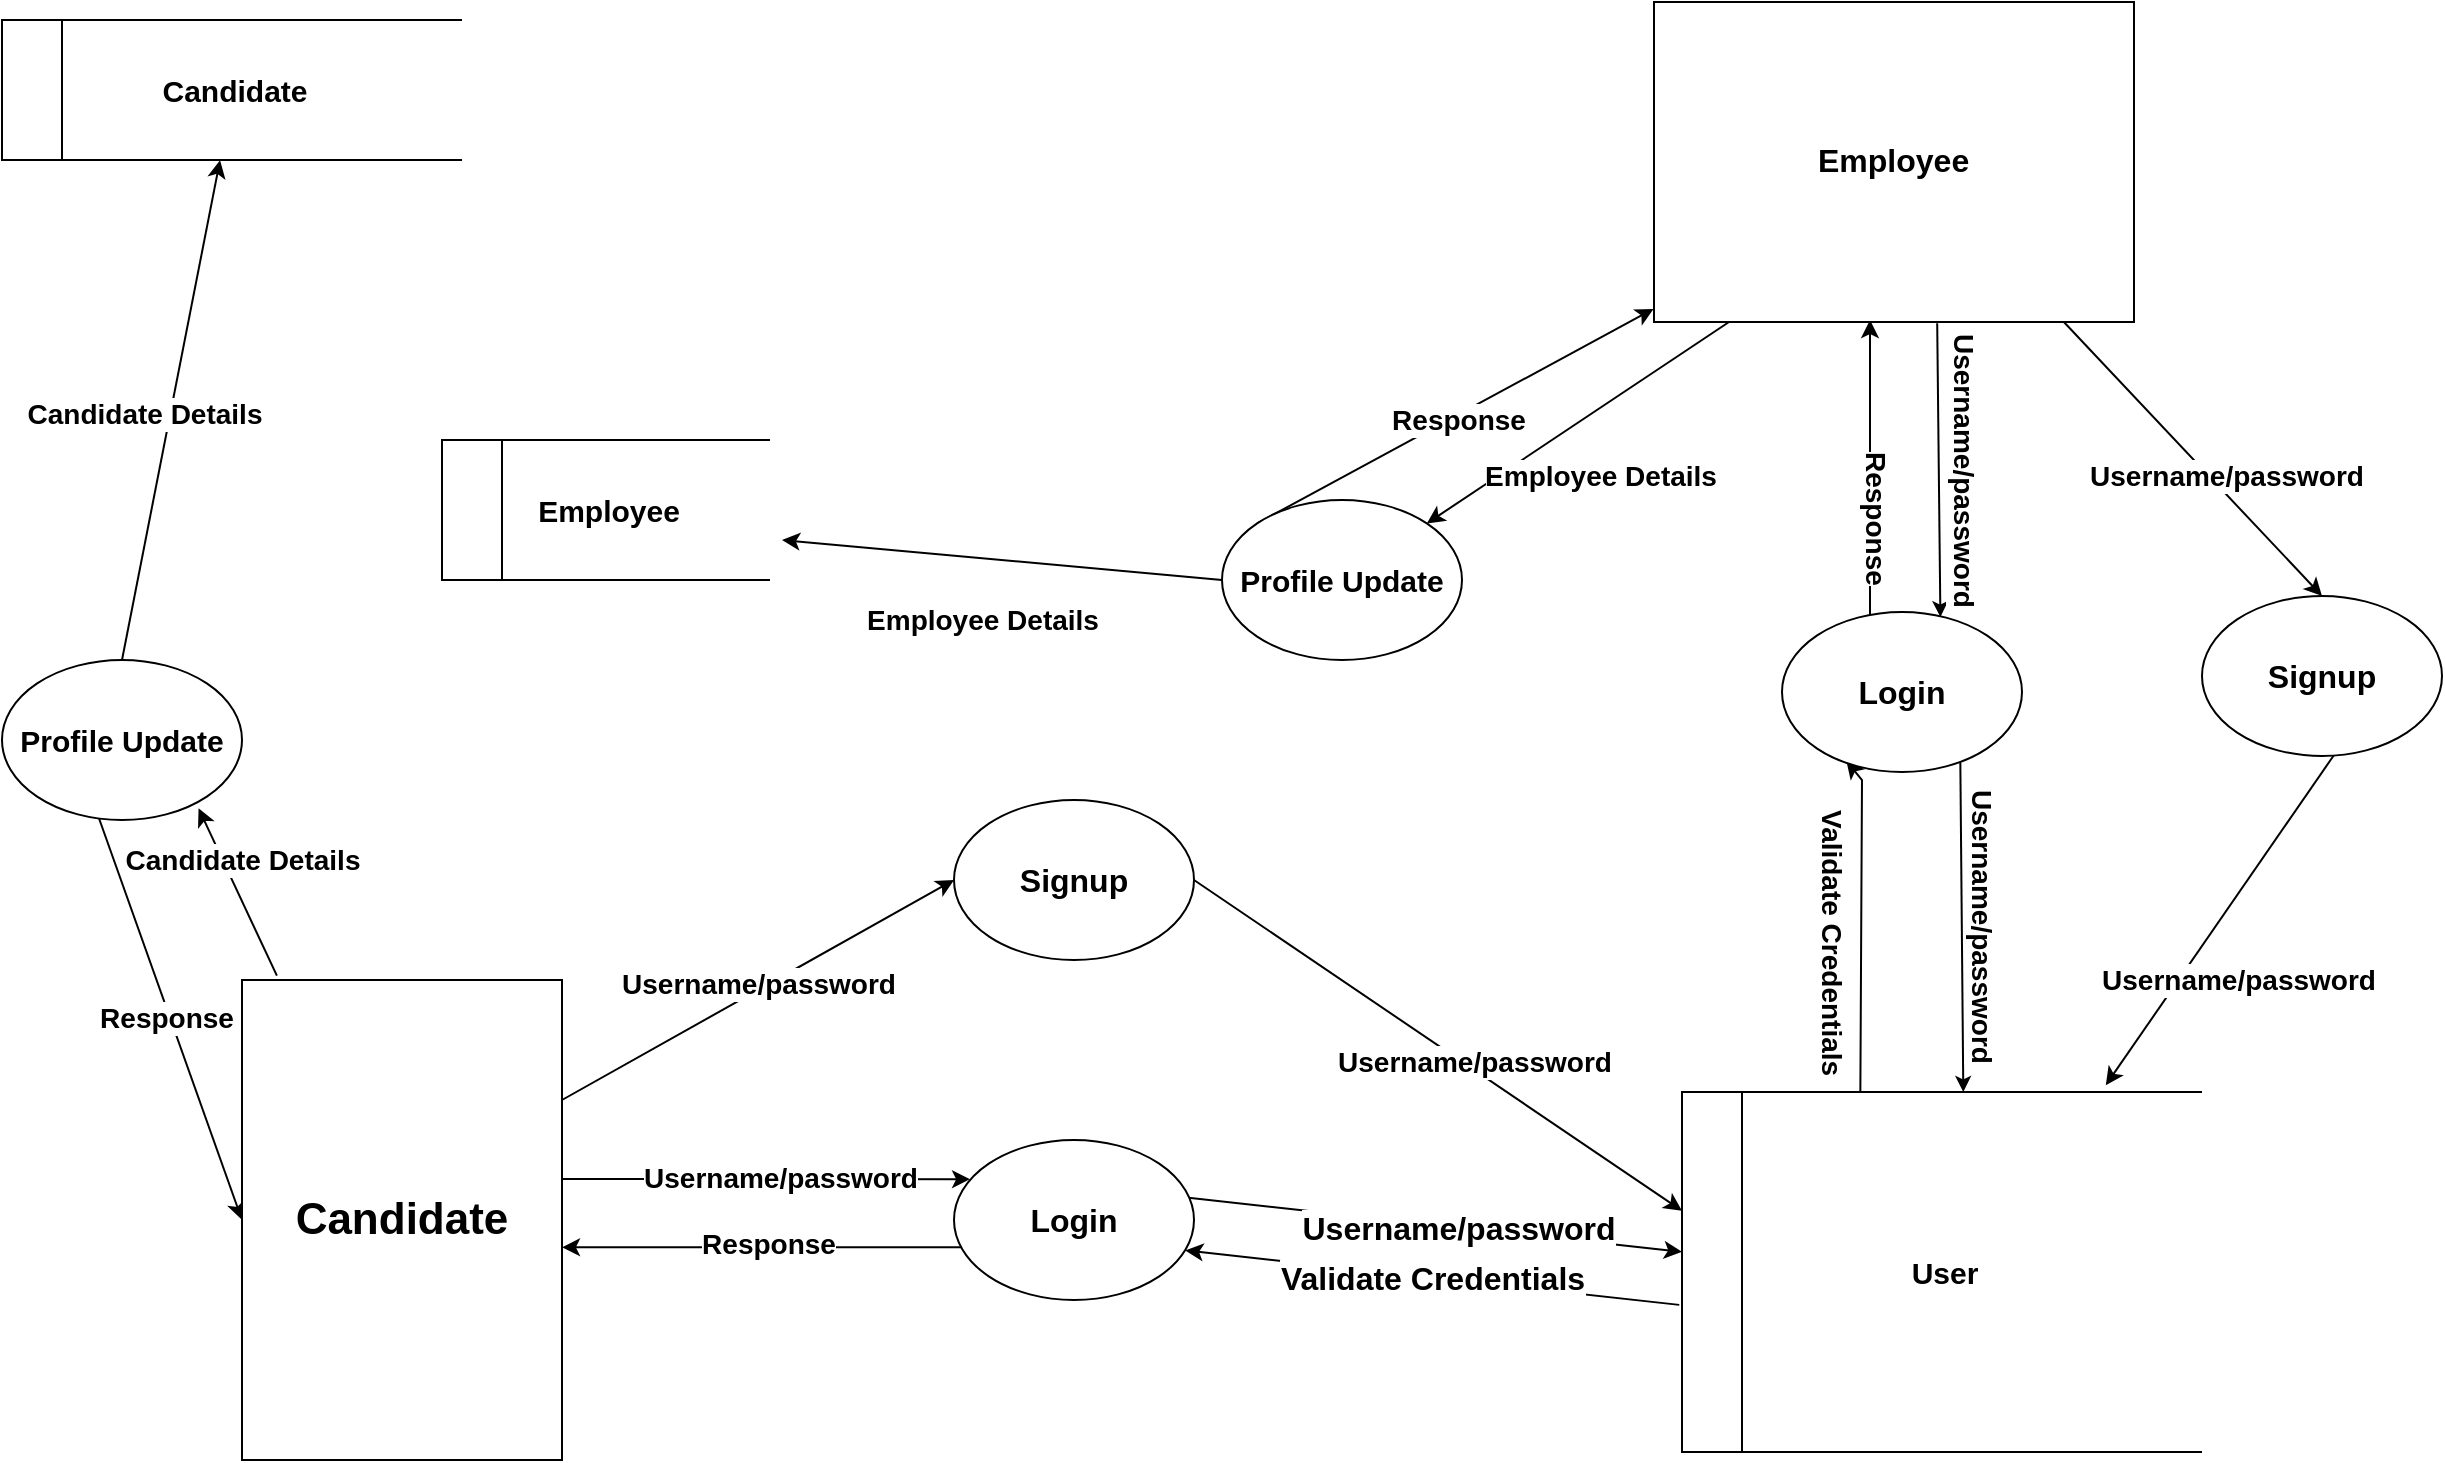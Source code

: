<mxfile version="24.2.5" type="device">
  <diagram name="Page-1" id="nIT0MMNd-quHmynmsUbV">
    <mxGraphModel dx="2594" dy="1063" grid="0" gridSize="10" guides="1" tooltips="1" connect="1" arrows="1" fold="1" page="0" pageScale="1" pageWidth="827" pageHeight="1169" math="0" shadow="0">
      <root>
        <mxCell id="0" />
        <mxCell id="1" parent="0" />
        <mxCell id="cturjr1TkDAayo1eItlD-15" value="Username/password" style="endArrow=classic;html=1;rounded=0;fontSize=14;exitX=1;exitY=0.25;exitDx=0;exitDy=0;align=center;labelPosition=right;verticalLabelPosition=bottom;verticalAlign=top;textDirection=rtl;fontStyle=1;entryX=0;entryY=0.5;entryDx=0;entryDy=0;" edge="1" parent="1" source="cturjr1TkDAayo1eItlD-1" target="cturjr1TkDAayo1eItlD-14">
          <mxGeometry x="0.077" y="16" width="50" height="50" relative="1" as="geometry">
            <mxPoint x="-430" y="840" as="sourcePoint" />
            <mxPoint x="-610" y="690" as="targetPoint" />
            <mxPoint as="offset" />
          </mxGeometry>
        </mxCell>
        <mxCell id="cturjr1TkDAayo1eItlD-17" value="Username/password" style="endArrow=classic;html=1;rounded=0;fontSize=14;exitX=1;exitY=0.423;exitDx=0;exitDy=0;align=center;labelPosition=right;verticalLabelPosition=bottom;verticalAlign=top;textDirection=rtl;entryX=0.092;entryY=0.27;entryDx=0;entryDy=0;entryPerimeter=0;exitPerimeter=0;fontStyle=1" edge="1" parent="1">
          <mxGeometry x="0.077" y="16" width="50" height="50" relative="1" as="geometry">
            <mxPoint x="-503.0" y="809.52" as="sourcePoint" />
            <mxPoint x="-295.96" y="809.6" as="targetPoint" />
            <mxPoint as="offset" />
          </mxGeometry>
        </mxCell>
        <mxCell id="cturjr1TkDAayo1eItlD-20" value="Candidate Details" style="endArrow=classic;html=1;rounded=0;fontSize=14;align=center;labelPosition=center;verticalLabelPosition=middle;verticalAlign=middle;textDirection=rtl;exitX=0.109;exitY=-0.009;exitDx=0;exitDy=0;fontStyle=1;exitPerimeter=0;entryX=0.819;entryY=0.927;entryDx=0;entryDy=0;entryPerimeter=0;" edge="1" parent="1" source="cturjr1TkDAayo1eItlD-1" target="cturjr1TkDAayo1eItlD-18">
          <mxGeometry x="0.294" y="-9" width="50" height="50" relative="1" as="geometry">
            <mxPoint x="-500" y="850" as="sourcePoint" />
            <mxPoint x="-190" y="840" as="targetPoint" />
            <mxPoint as="offset" />
          </mxGeometry>
        </mxCell>
        <mxCell id="cturjr1TkDAayo1eItlD-25" value="" style="endArrow=classic;html=1;rounded=0;exitX=0.07;exitY=0.67;exitDx=0;exitDy=0;exitPerimeter=0;entryX=1;entryY=0.557;entryDx=0;entryDy=0;entryPerimeter=0;" edge="1" parent="1" source="cturjr1TkDAayo1eItlD-16" target="cturjr1TkDAayo1eItlD-1">
          <mxGeometry width="50" height="50" relative="1" as="geometry">
            <mxPoint x="-196.88" y="844.36" as="sourcePoint" />
            <mxPoint x="-510" y="844" as="targetPoint" />
          </mxGeometry>
        </mxCell>
        <mxCell id="cturjr1TkDAayo1eItlD-26" value="Response" style="edgeLabel;html=1;align=center;verticalAlign=middle;resizable=0;points=[];fontStyle=1;fontSize=14;" vertex="1" connectable="0" parent="cturjr1TkDAayo1eItlD-25">
          <mxGeometry x="-0.001" y="-2" relative="1" as="geometry">
            <mxPoint as="offset" />
          </mxGeometry>
        </mxCell>
        <mxCell id="cturjr1TkDAayo1eItlD-27" value="" style="endArrow=classic;html=1;rounded=0;exitX=0.4;exitY=0.972;exitDx=0;exitDy=0;exitPerimeter=0;entryX=0;entryY=0.5;entryDx=0;entryDy=0;" edge="1" parent="1" source="cturjr1TkDAayo1eItlD-18" target="cturjr1TkDAayo1eItlD-1">
          <mxGeometry width="50" height="50" relative="1" as="geometry">
            <mxPoint x="-297.04" y="1024" as="sourcePoint" />
            <mxPoint x="-500.04" y="928.64" as="targetPoint" />
          </mxGeometry>
        </mxCell>
        <mxCell id="cturjr1TkDAayo1eItlD-28" value="Response" style="edgeLabel;html=1;align=center;verticalAlign=middle;resizable=0;points=[];fontStyle=1;fontSize=14;" vertex="1" connectable="0" parent="cturjr1TkDAayo1eItlD-27">
          <mxGeometry x="-0.001" y="-2" relative="1" as="geometry">
            <mxPoint as="offset" />
          </mxGeometry>
        </mxCell>
        <mxCell id="cturjr1TkDAayo1eItlD-31" value="Username/password" style="endArrow=classic;html=1;rounded=0;fontSize=16;align=center;labelPosition=right;verticalLabelPosition=bottom;verticalAlign=top;textDirection=rtl;fontStyle=1;exitX=0.968;exitY=0.36;exitDx=0;exitDy=0;exitPerimeter=0;entryX=0;entryY=0.444;entryDx=0;entryDy=0;entryPerimeter=0;" edge="1" parent="1" source="cturjr1TkDAayo1eItlD-16" target="cturjr1TkDAayo1eItlD-3">
          <mxGeometry x="0.077" y="16" width="50" height="50" relative="1" as="geometry">
            <mxPoint x="-90" y="840" as="sourcePoint" />
            <mxPoint x="-290" y="822" as="targetPoint" />
            <mxPoint as="offset" />
          </mxGeometry>
        </mxCell>
        <mxCell id="cturjr1TkDAayo1eItlD-32" value="Validate Credentials" style="endArrow=classic;html=1;rounded=0;exitX=-0.013;exitY=0.608;exitDx=0;exitDy=0;exitPerimeter=0;entryX=0.997;entryY=0.615;entryDx=0;entryDy=0;entryPerimeter=0;fontSize=16;fontStyle=1" edge="1" parent="1">
          <mxGeometry width="50" height="50" relative="1" as="geometry">
            <mxPoint x="58.62" y="872.44" as="sourcePoint" />
            <mxPoint x="-188.36" y="845.2" as="targetPoint" />
          </mxGeometry>
        </mxCell>
        <mxCell id="cturjr1TkDAayo1eItlD-37" value="Username/password" style="endArrow=classic;html=1;rounded=0;fontSize=14;exitX=1;exitY=0.5;exitDx=0;exitDy=0;align=center;labelPosition=right;verticalLabelPosition=bottom;verticalAlign=top;textDirection=rtl;entryX=0;entryY=0.33;entryDx=0;entryDy=0;entryPerimeter=0;fontStyle=1" edge="1" parent="1" source="cturjr1TkDAayo1eItlD-14" target="cturjr1TkDAayo1eItlD-3">
          <mxGeometry x="0.077" y="16" width="50" height="50" relative="1" as="geometry">
            <mxPoint x="-240" y="695" as="sourcePoint" />
            <mxPoint x="-40" y="695" as="targetPoint" />
            <mxPoint as="offset" />
          </mxGeometry>
        </mxCell>
        <mxCell id="cturjr1TkDAayo1eItlD-38" value="Candidate Details" style="endArrow=classic;html=1;rounded=0;fontSize=14;align=center;labelPosition=right;verticalLabelPosition=bottom;verticalAlign=top;textDirection=rtl;fontStyle=1;exitX=0.5;exitY=0;exitDx=0;exitDy=0;entryX=0.474;entryY=1.001;entryDx=0;entryDy=0;entryPerimeter=0;" edge="1" parent="1" source="cturjr1TkDAayo1eItlD-18" target="cturjr1TkDAayo1eItlD-59">
          <mxGeometry x="0.077" y="16" width="50" height="50" relative="1" as="geometry">
            <mxPoint x="-193.623" y="993.094" as="sourcePoint" />
            <mxPoint x="-660" y="430" as="targetPoint" />
            <mxPoint as="offset" />
          </mxGeometry>
        </mxCell>
        <mxCell id="cturjr1TkDAayo1eItlD-40" value="Username/password" style="endArrow=classic;html=1;rounded=0;fontSize=14;align=center;labelPosition=right;verticalLabelPosition=bottom;verticalAlign=top;textDirection=rtl;fontStyle=1;entryX=0.5;entryY=0;entryDx=0;entryDy=0;movable=1;resizable=1;rotatable=1;deletable=1;editable=1;locked=0;connectable=1;" edge="1" parent="1" target="cturjr1TkDAayo1eItlD-39">
          <mxGeometry x="0.077" y="16" width="50" height="50" relative="1" as="geometry">
            <mxPoint x="250" y="380" as="sourcePoint" />
            <mxPoint x="-480" y="170" as="targetPoint" />
            <mxPoint as="offset" />
          </mxGeometry>
        </mxCell>
        <mxCell id="cturjr1TkDAayo1eItlD-41" value="Username/password" style="endArrow=classic;html=1;rounded=0;fontSize=14;exitX=-0.004;exitY=0.59;exitDx=0;exitDy=0;align=center;labelPosition=center;verticalLabelPosition=middle;verticalAlign=middle;textDirection=vertical-rl;entryX=0.66;entryY=0.032;entryDx=0;entryDy=0;entryPerimeter=0;exitPerimeter=0;fontStyle=1;movable=1;resizable=1;rotatable=1;deletable=1;editable=1;locked=0;connectable=1;endSize=5;" edge="1" parent="1" source="cturjr1TkDAayo1eItlD-48" target="cturjr1TkDAayo1eItlD-49">
          <mxGeometry x="0.341" y="11" width="50" height="50" relative="1" as="geometry">
            <mxPoint x="188.48" y="400" as="sourcePoint" />
            <mxPoint x="189.8" y="563.28" as="targetPoint" />
            <mxPoint as="offset" />
          </mxGeometry>
        </mxCell>
        <mxCell id="cturjr1TkDAayo1eItlD-43" value="Employee Details" style="endArrow=classic;html=1;rounded=0;fontSize=14;align=center;labelPosition=right;verticalLabelPosition=bottom;verticalAlign=top;textDirection=rtl;fontStyle=1;movable=1;resizable=1;rotatable=1;deletable=1;editable=1;locked=0;connectable=1;" edge="1" parent="1" target="cturjr1TkDAayo1eItlD-42">
          <mxGeometry x="0.077" y="16" width="50" height="50" relative="1" as="geometry">
            <mxPoint x="100" y="370" as="sourcePoint" />
            <mxPoint x="-60" y="320" as="targetPoint" />
            <mxPoint as="offset" />
          </mxGeometry>
        </mxCell>
        <mxCell id="cturjr1TkDAayo1eItlD-44" value="" style="endArrow=classic;html=1;rounded=0;movable=1;resizable=1;rotatable=1;deletable=1;editable=1;locked=0;connectable=1;" edge="1" parent="1">
          <mxGeometry width="50" height="50" relative="1" as="geometry">
            <mxPoint x="154" y="577" as="sourcePoint" />
            <mxPoint x="154" y="380" as="targetPoint" />
          </mxGeometry>
        </mxCell>
        <mxCell id="cturjr1TkDAayo1eItlD-45" value="Response" style="edgeLabel;html=1;align=center;verticalAlign=middle;resizable=0;points=[];fontStyle=1;fontSize=14;textDirection=vertical-rl;movable=0;rotatable=0;deletable=0;editable=0;locked=1;connectable=0;" vertex="1" connectable="0" parent="cturjr1TkDAayo1eItlD-44">
          <mxGeometry x="-0.001" y="-2" relative="1" as="geometry">
            <mxPoint as="offset" />
          </mxGeometry>
        </mxCell>
        <mxCell id="cturjr1TkDAayo1eItlD-46" value="" style="endArrow=classic;html=1;rounded=0;exitX=0;exitY=0;exitDx=0;exitDy=0;movable=1;resizable=1;rotatable=1;deletable=1;editable=1;locked=0;connectable=1;entryX=0.041;entryY=-0.005;entryDx=0;entryDy=0;entryPerimeter=0;" edge="1" parent="1" source="cturjr1TkDAayo1eItlD-42">
          <mxGeometry width="50" height="50" relative="1" as="geometry">
            <mxPoint x="-65.76" y="508.36" as="sourcePoint" />
            <mxPoint x="45.8" y="374.44" as="targetPoint" />
          </mxGeometry>
        </mxCell>
        <mxCell id="cturjr1TkDAayo1eItlD-47" value="Response" style="edgeLabel;html=1;align=center;verticalAlign=middle;resizable=0;points=[];fontStyle=1;fontSize=14;movable=0;rotatable=0;deletable=0;editable=0;locked=1;connectable=0;" vertex="1" connectable="0" parent="cturjr1TkDAayo1eItlD-46">
          <mxGeometry x="-0.001" y="-2" relative="1" as="geometry">
            <mxPoint as="offset" />
          </mxGeometry>
        </mxCell>
        <mxCell id="cturjr1TkDAayo1eItlD-53" value="Username/password" style="endArrow=classic;html=1;rounded=0;fontSize=14;exitX=0.556;exitY=0.981;exitDx=0;exitDy=0;align=center;labelPosition=right;verticalLabelPosition=bottom;verticalAlign=top;textDirection=rtl;entryX=0.815;entryY=-0.019;entryDx=0;entryDy=0;entryPerimeter=0;fontStyle=1;exitPerimeter=0;" edge="1" parent="1" source="cturjr1TkDAayo1eItlD-39" target="cturjr1TkDAayo1eItlD-3">
          <mxGeometry x="0.077" y="16" width="50" height="50" relative="1" as="geometry">
            <mxPoint x="-174" y="670" as="sourcePoint" />
            <mxPoint x="70" y="809" as="targetPoint" />
            <mxPoint as="offset" />
          </mxGeometry>
        </mxCell>
        <mxCell id="cturjr1TkDAayo1eItlD-55" value="Username/password" style="endArrow=classic;html=1;rounded=0;fontSize=14;exitX=0.743;exitY=0.932;exitDx=0;exitDy=0;align=center;labelPosition=right;verticalLabelPosition=bottom;verticalAlign=middle;textDirection=vertical-lr;entryX=0.541;entryY=0;entryDx=0;entryDy=0;entryPerimeter=0;fontStyle=1;exitPerimeter=0;strokeColor=default;fontFamily=Helvetica;fontColor=default;labelBackgroundColor=default;endSize=5;" edge="1" parent="1" source="cturjr1TkDAayo1eItlD-49" target="cturjr1TkDAayo1eItlD-3">
          <mxGeometry x="0.3" y="9" width="50" height="50" relative="1" as="geometry">
            <mxPoint x="400" y="597" as="sourcePoint" />
            <mxPoint x="311" y="749" as="targetPoint" />
            <mxPoint as="offset" />
          </mxGeometry>
        </mxCell>
        <mxCell id="cturjr1TkDAayo1eItlD-56" value="Validate Credentials" style="endArrow=classic;html=1;rounded=0;exitX=0.343;exitY=-0.002;exitDx=0;exitDy=0;exitPerimeter=0;entryX=0.268;entryY=0.929;entryDx=0;entryDy=0;entryPerimeter=0;fontSize=14;fontStyle=1;textDirection=vertical-rl;spacing=5;labelPosition=left;verticalLabelPosition=middle;align=right;verticalAlign=middle;" edge="1" parent="1" source="cturjr1TkDAayo1eItlD-3" target="cturjr1TkDAayo1eItlD-49">
          <mxGeometry x="-0.409" y="2" width="50" height="50" relative="1" as="geometry">
            <mxPoint x="67" y="878" as="sourcePoint" />
            <mxPoint x="-180.36" y="858.2" as="targetPoint" />
            <Array as="points">
              <mxPoint x="150" y="610" />
            </Array>
            <mxPoint as="offset" />
          </mxGeometry>
        </mxCell>
        <mxCell id="cturjr1TkDAayo1eItlD-57" value="Employee Details" style="endArrow=classic;html=1;rounded=0;fontSize=14;align=center;labelPosition=right;verticalLabelPosition=bottom;verticalAlign=top;textDirection=rtl;fontStyle=1;movable=1;resizable=1;rotatable=1;deletable=1;editable=1;locked=0;connectable=1;exitX=0;exitY=0.5;exitDx=0;exitDy=0;" edge="1" parent="1" source="cturjr1TkDAayo1eItlD-42">
          <mxGeometry x="0.077" y="16" width="50" height="50" relative="1" as="geometry">
            <mxPoint x="-18.775" y="579.414" as="sourcePoint" />
            <mxPoint x="-390" y="490" as="targetPoint" />
            <mxPoint as="offset" />
          </mxGeometry>
        </mxCell>
        <mxCell id="cturjr1TkDAayo1eItlD-48" value="Employee" style="rounded=0;whiteSpace=wrap;html=1;rotation=-90;labelPosition=center;verticalLabelPosition=middle;align=center;verticalAlign=middle;fontStyle=1;fontSize=16;textDirection=vertical-rl;" vertex="1" parent="1">
          <mxGeometry x="86" y="181" width="160" height="240" as="geometry" />
        </mxCell>
        <mxCell id="cturjr1TkDAayo1eItlD-42" value="Profile Update" style="ellipse;whiteSpace=wrap;html=1;fontSize=15;movable=1;resizable=1;rotatable=1;deletable=1;editable=1;locked=0;connectable=1;fontStyle=1" vertex="1" parent="1">
          <mxGeometry x="-170" y="470" width="120" height="80" as="geometry" />
        </mxCell>
        <mxCell id="cturjr1TkDAayo1eItlD-49" value="Login" style="ellipse;whiteSpace=wrap;html=1;fontSize=16;fontStyle=1" vertex="1" parent="1">
          <mxGeometry x="110" y="526" width="120" height="80" as="geometry" />
        </mxCell>
        <mxCell id="cturjr1TkDAayo1eItlD-39" value="Signup" style="ellipse;whiteSpace=wrap;html=1;fontSize=16;fontStyle=1" vertex="1" parent="1">
          <mxGeometry x="320" y="518" width="120" height="80" as="geometry" />
        </mxCell>
        <mxCell id="cturjr1TkDAayo1eItlD-3" value="User" style="html=1;dashed=0;whiteSpace=wrap;shape=mxgraph.dfd.dataStoreID;align=center;spacingLeft=3;points=[[0,0],[0.5,0],[1,0],[0,0.5],[1,0.5],[0,1],[0.5,1],[1,1]];fontSize=15;fontStyle=1" vertex="1" parent="1">
          <mxGeometry x="60" y="766" width="260" height="180" as="geometry" />
        </mxCell>
        <mxCell id="cturjr1TkDAayo1eItlD-16" value="Login" style="ellipse;whiteSpace=wrap;html=1;fontSize=16;fontStyle=1" vertex="1" parent="1">
          <mxGeometry x="-304" y="790" width="120" height="80" as="geometry" />
        </mxCell>
        <mxCell id="cturjr1TkDAayo1eItlD-14" value="Signup" style="ellipse;whiteSpace=wrap;html=1;fontSize=16;fontStyle=1" vertex="1" parent="1">
          <mxGeometry x="-304" y="620" width="120" height="80" as="geometry" />
        </mxCell>
        <mxCell id="cturjr1TkDAayo1eItlD-18" value="Profile Update" style="ellipse;whiteSpace=wrap;html=1;fontSize=15;movable=1;resizable=1;rotatable=1;deletable=1;editable=1;locked=0;connectable=1;fontStyle=1" vertex="1" parent="1">
          <mxGeometry x="-780" y="550" width="120" height="80" as="geometry" />
        </mxCell>
        <mxCell id="cturjr1TkDAayo1eItlD-1" value="&lt;font style=&quot;font-size: 22px;&quot;&gt;Candidate&lt;/font&gt;" style="rounded=0;whiteSpace=wrap;html=1;fontStyle=1" vertex="1" parent="1">
          <mxGeometry x="-660" y="710" width="160" height="240" as="geometry" />
        </mxCell>
        <mxCell id="cturjr1TkDAayo1eItlD-59" value="Candidate" style="html=1;dashed=0;whiteSpace=wrap;shape=mxgraph.dfd.dataStoreID;align=center;spacingLeft=3;points=[[0,0],[0.5,0],[1,0],[0,0.5],[1,0.5],[0,1],[0.5,1],[1,1]];fontSize=15;fontStyle=1" vertex="1" parent="1">
          <mxGeometry x="-780" y="230" width="230" height="70" as="geometry" />
        </mxCell>
        <mxCell id="cturjr1TkDAayo1eItlD-61" value="Employee" style="html=1;dashed=0;whiteSpace=wrap;shape=mxgraph.dfd.dataStoreID;align=center;spacingLeft=3;points=[[0,0],[0.5,0],[1,0],[0,0.5],[1,0.5],[0,1],[0.5,1],[1,1]];fontSize=15;fontStyle=1" vertex="1" parent="1">
          <mxGeometry x="-560" y="440" width="164" height="70" as="geometry" />
        </mxCell>
      </root>
    </mxGraphModel>
  </diagram>
</mxfile>
